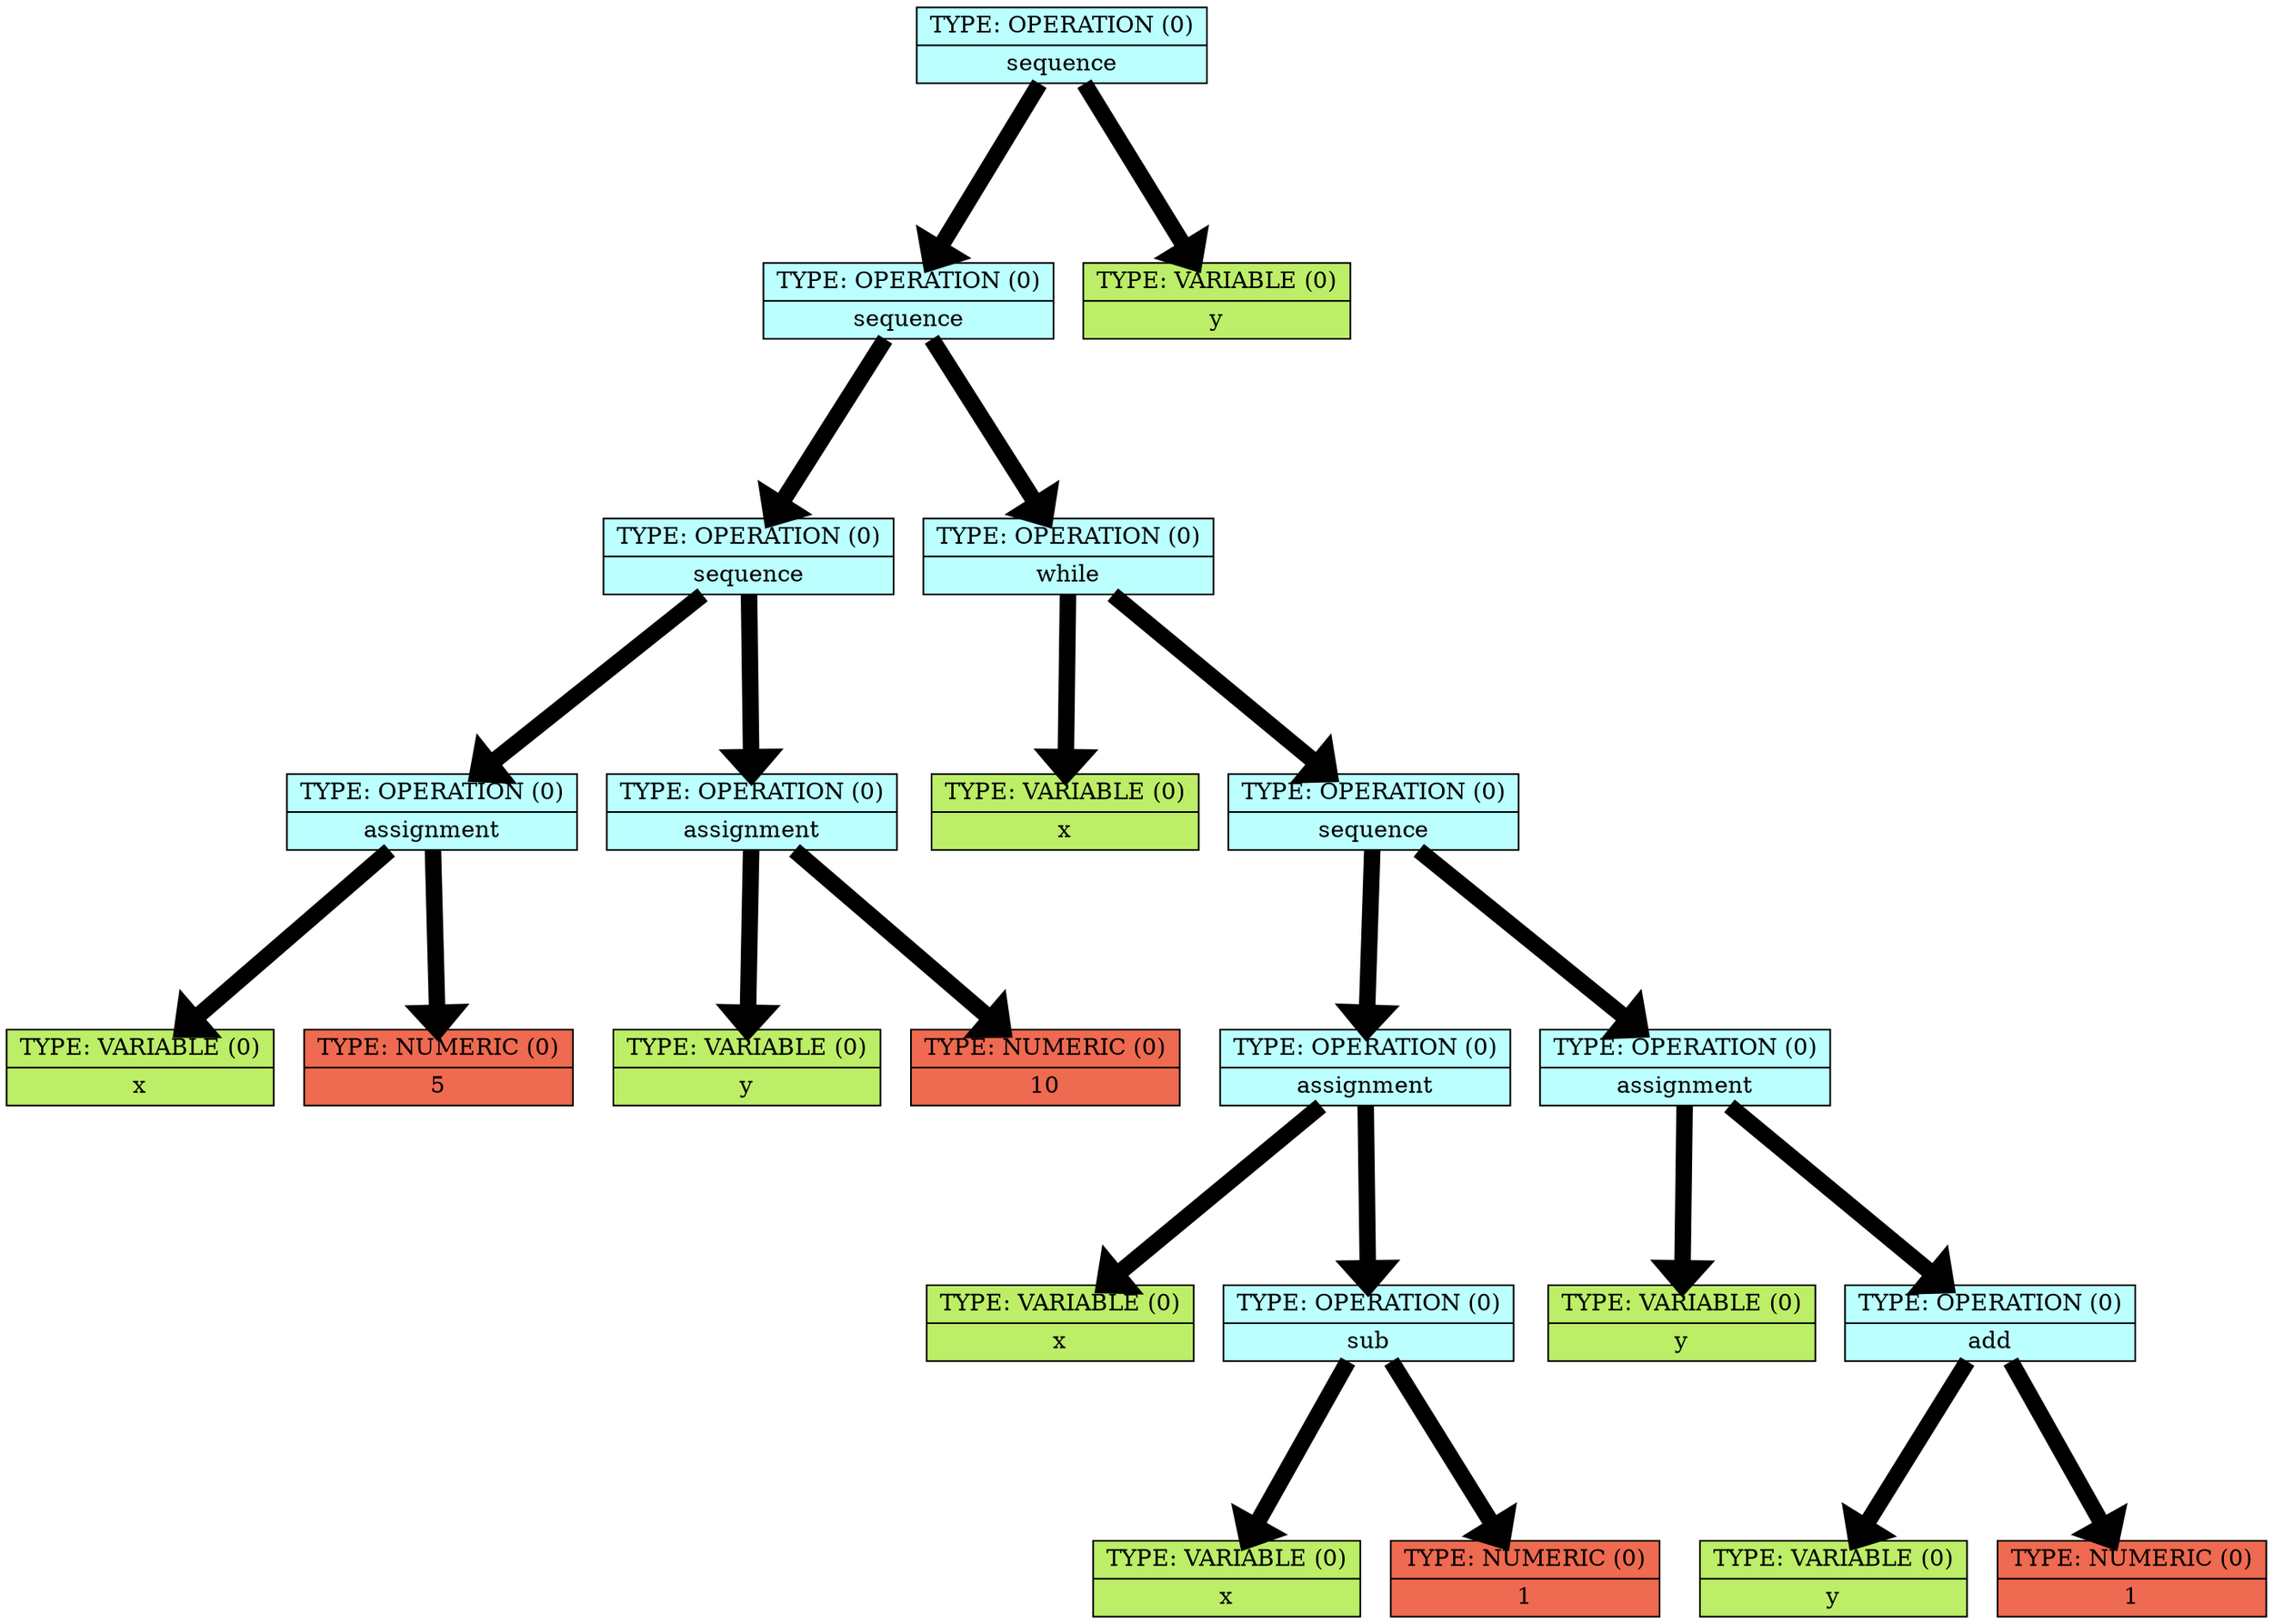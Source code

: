 digraph structs {    
rankdir = TB;        
graph [dpi = 200];   
ranksep = 1.5;       
edge[penwidth = 10]; 
cell0 [style = filled, color = black, shape=record, 
fillcolor = paleturquoise1, label = " { <ptr> TYPE: OPERATION (0) | sequence} " ];                         
cell1 [style = filled, color = black, shape=record, 
fillcolor = paleturquoise1, label = " { <ptr> TYPE: OPERATION (0) | sequence} " ];                         
cell2 [style = filled, color = black, shape=record, 
fillcolor = paleturquoise1, label = " { <ptr> TYPE: OPERATION (0) | sequence} " ];                         
cell3 [style = filled, color = black, shape=record, 
fillcolor = paleturquoise1, label = " { <ptr> TYPE: OPERATION (0) | assignment} " ];                         
cell4 [style = filled, color = black, shape=record, 
fillcolor = darkolivegreen2, label = " { <ptr> TYPE: VARIABLE (0) | x} " ];                         
cell5 [style = filled, color = black, shape=record, 
fillcolor = coral2, label = " { <ptr> TYPE: NUMERIC (0) | 5} " ];                         
cell6 [style = filled, color = black, shape=record, 
fillcolor = paleturquoise1, label = " { <ptr> TYPE: OPERATION (0) | assignment} " ];                         
cell7 [style = filled, color = black, shape=record, 
fillcolor = darkolivegreen2, label = " { <ptr> TYPE: VARIABLE (0) | y} " ];                         
cell8 [style = filled, color = black, shape=record, 
fillcolor = coral2, label = " { <ptr> TYPE: NUMERIC (0) | 10} " ];                         
cell9 [style = filled, color = black, shape=record, 
fillcolor = paleturquoise1, label = " { <ptr> TYPE: OPERATION (0) | while} " ];                         
cell10 [style = filled, color = black, shape=record, 
fillcolor = darkolivegreen2, label = " { <ptr> TYPE: VARIABLE (0) | x} " ];                         
cell11 [style = filled, color = black, shape=record, 
fillcolor = paleturquoise1, label = " { <ptr> TYPE: OPERATION (0) | sequence} " ];                         
cell12 [style = filled, color = black, shape=record, 
fillcolor = paleturquoise1, label = " { <ptr> TYPE: OPERATION (0) | assignment} " ];                         
cell13 [style = filled, color = black, shape=record, 
fillcolor = darkolivegreen2, label = " { <ptr> TYPE: VARIABLE (0) | x} " ];                         
cell14 [style = filled, color = black, shape=record, 
fillcolor = paleturquoise1, label = " { <ptr> TYPE: OPERATION (0) | sub} " ];                         
cell15 [style = filled, color = black, shape=record, 
fillcolor = darkolivegreen2, label = " { <ptr> TYPE: VARIABLE (0) | x} " ];                         
cell16 [style = filled, color = black, shape=record, 
fillcolor = coral2, label = " { <ptr> TYPE: NUMERIC (0) | 1} " ];                         
cell17 [style = filled, color = black, shape=record, 
fillcolor = paleturquoise1, label = " { <ptr> TYPE: OPERATION (0) | assignment} " ];                         
cell18 [style = filled, color = black, shape=record, 
fillcolor = darkolivegreen2, label = " { <ptr> TYPE: VARIABLE (0) | y} " ];                         
cell19 [style = filled, color = black, shape=record, 
fillcolor = paleturquoise1, label = " { <ptr> TYPE: OPERATION (0) | add} " ];                         
cell20 [style = filled, color = black, shape=record, 
fillcolor = darkolivegreen2, label = " { <ptr> TYPE: VARIABLE (0) | y} " ];                         
cell21 [style = filled, color = black, shape=record, 
fillcolor = coral2, label = " { <ptr> TYPE: NUMERIC (0) | 1} " ];                         
cell22 [style = filled, color = black, shape=record, 
fillcolor = darkolivegreen2, label = " { <ptr> TYPE: VARIABLE (0) | y} " ];                         
cell0 -> cell1;
cell1 -> cell2;
cell2 -> cell3;
cell3 -> cell4;
cell3 -> cell5;
cell2 -> cell6;
cell6 -> cell7;
cell6 -> cell8;
cell1 -> cell9;
cell9 -> cell10;
cell9 -> cell11;
cell11 -> cell12;
cell12 -> cell13;
cell12 -> cell14;
cell14 -> cell15;
cell14 -> cell16;
cell11 -> cell17;
cell17 -> cell18;
cell17 -> cell19;
cell19 -> cell20;
cell19 -> cell21;
cell0 -> cell22;
}

